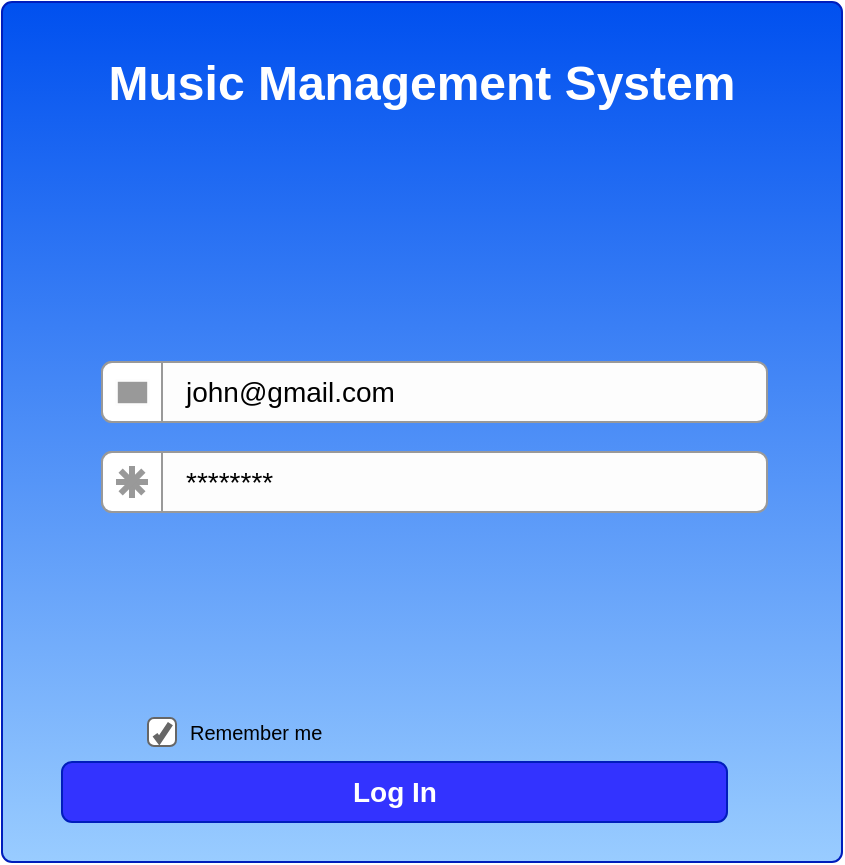 <mxfile version="10.7.5" type="github"><diagram id="62uX2L2xmfLsBTnVsE6T" name="Login"><mxGraphModel dx="2004" dy="1874" grid="1" gridSize="10" guides="1" tooltips="1" connect="1" arrows="1" fold="1" page="1" pageScale="1" pageWidth="850" pageHeight="1100" math="0" shadow="0"><root><mxCell id="bzN-7QhWRvLMIqkATrz9-0"/><mxCell id="bzN-7QhWRvLMIqkATrz9-1" parent="bzN-7QhWRvLMIqkATrz9-0"/><mxCell id="bzN-7QhWRvLMIqkATrz9-9" value="&lt;font style=&quot;font-size: 24px&quot;&gt;Music Management System&lt;br&gt;&lt;/font&gt;&lt;br&gt;" style="html=1;shadow=0;dashed=0;shape=mxgraph.bootstrap.rrect;fillColor=#0050ef;align=center;rSize=5;strokeColor=#001DBC;verticalAlign=top;spacingTop=20;fontSize=14;fontStyle=1;whiteSpace=wrap;fontColor=#ffffff;gradientColor=#99CCFF;" parent="bzN-7QhWRvLMIqkATrz9-1" vertex="1"><mxGeometry x="-570" y="-350" width="420" height="430" as="geometry"/></mxCell><mxCell id="bzN-7QhWRvLMIqkATrz9-11" value="john@gmail.com" style="html=1;shadow=0;dashed=0;shape=mxgraph.bootstrap.rrect;rSize=5;strokeColor=#999999;fillColor=#fdfdfd;fontSize=14;align=left;spacingLeft=40;whiteSpace=wrap;resizeWidth=1;" parent="bzN-7QhWRvLMIqkATrz9-9" vertex="1"><mxGeometry width="332.5" height="30" relative="1" as="geometry"><mxPoint x="50" y="180" as="offset"/></mxGeometry></mxCell><mxCell id="bzN-7QhWRvLMIqkATrz9-12" value="" style="html=1;shadow=0;dashed=0;shape=mxgraph.bootstrap.leftButton;rSize=5;strokeColor=#999999;fillColor=#ffffff;resizeHeight=1;" parent="bzN-7QhWRvLMIqkATrz9-11" vertex="1"><mxGeometry width="30" height="30" relative="1" as="geometry"/></mxCell><mxCell id="bzN-7QhWRvLMIqkATrz9-13" value="" style="html=1;shadow=0;dashed=0;shape=mxgraph.bootstrap.mail;strokeColor=#fdfdfd;fillColor=#999999;strokeWidth=1.3;" parent="bzN-7QhWRvLMIqkATrz9-12" vertex="1"><mxGeometry x="0.5" y="0.5" width="16" height="12" relative="1" as="geometry"><mxPoint x="-8" y="-6" as="offset"/></mxGeometry></mxCell><mxCell id="bzN-7QhWRvLMIqkATrz9-14" value="********" style="html=1;shadow=0;dashed=0;shape=mxgraph.bootstrap.rrect;rSize=5;strokeColor=#999999;fillColor=#fdfdfd;fontSize=14;align=left;spacingLeft=40;whiteSpace=wrap;resizeWidth=1;" parent="bzN-7QhWRvLMIqkATrz9-9" vertex="1"><mxGeometry width="332.5" height="30" relative="1" as="geometry"><mxPoint x="50" y="225" as="offset"/></mxGeometry></mxCell><mxCell id="bzN-7QhWRvLMIqkATrz9-15" value="" style="html=1;shadow=0;dashed=0;shape=mxgraph.bootstrap.leftButton;rSize=5;strokeColor=#999999;fillColor=#ffffff;resizeHeight=1;" parent="bzN-7QhWRvLMIqkATrz9-14" vertex="1"><mxGeometry width="30" height="30" relative="1" as="geometry"/></mxCell><mxCell id="bzN-7QhWRvLMIqkATrz9-16" value="" style="html=1;shadow=0;dashed=0;shape=mxgraph.bootstrap.password;strokeColor=#999999;strokeWidth=3;" parent="bzN-7QhWRvLMIqkATrz9-15" vertex="1"><mxGeometry x="0.5" y="0.5" width="16" height="16" relative="1" as="geometry"><mxPoint x="-8" y="-8" as="offset"/></mxGeometry></mxCell><mxCell id="bzN-7QhWRvLMIqkATrz9-17" value="Remember me" style="html=1;shadow=0;dashed=0;shape=mxgraph.bootstrap.checkbox;rSize=3;strokeColor=#666666;fillColor=#ffffff;labelPosition=right;align=left;spacingLeft=5;fontSize=10;" parent="bzN-7QhWRvLMIqkATrz9-9" vertex="1"><mxGeometry y="1" width="14" height="14" relative="1" as="geometry"><mxPoint x="73" y="-72" as="offset"/></mxGeometry></mxCell><UserObject label="Log In" link="data:page/id,c9db0220-8083-56f3-ca83-edcdcd058819" id="bzN-7QhWRvLMIqkATrz9-18"><mxCell style="html=1;shadow=0;dashed=0;shape=mxgraph.bootstrap.rrect;rSize=5;strokeColor=#001DBC;fillColor=#3333FF;fontSize=14;fontStyle=1;whiteSpace=wrap;resizeWidth=1;gradientDirection=west;fontColor=#ffffff;" parent="bzN-7QhWRvLMIqkATrz9-9" vertex="1"><mxGeometry y="1" width="332.5" height="30" relative="1" as="geometry"><mxPoint x="30" y="-50" as="offset"/></mxGeometry></mxCell></UserObject></root></mxGraphModel></diagram><diagram name="Panel" id="c9db0220-8083-56f3-ca83-edcdcd058819"><mxGraphModel dx="1195" dy="6032.5" grid="1" gridSize="10" guides="1" tooltips="1" connect="1" arrows="1" fold="1" page="1" pageScale="1.5" pageWidth="826" pageHeight="1169" background="#ffffff" math="0" shadow="0"><root><mxCell id="0" style=";html=1;"/><mxCell id="1" style=";html=1;" parent="0"/><mxCell id="AZT34MvCt8DMQr901RbQ-14" value="" style="html=1;shadow=0;dashed=0;shape=mxgraph.bootstrap.rect;fillColor=#222222;strokeColor=none;labelBackgroundColor=none;labelBorderColor=none;whiteSpace=wrap;direction=west;flipH=0;flipV=1;fontStyle=1;horizontal=1;verticalAlign=middle;" parent="1" vertex="1"><mxGeometry x="30" y="-4250" width="1030" height="40" as="geometry"/></mxCell><mxCell id="AZT34MvCt8DMQr901RbQ-15" value="Student&lt;br&gt;" style="html=1;shadow=0;dashed=0;fillColor=none;strokeColor=none;shape=mxgraph.bootstrap.rect;fontColor=#999999;fontSize=14;whiteSpace=wrap;align=center;labelBackgroundColor=none;labelBorderColor=none;" parent="AZT34MvCt8DMQr901RbQ-14" vertex="1"><mxGeometry width="103" height="40" as="geometry"/></mxCell><mxCell id="AZT34MvCt8DMQr901RbQ-20" value="Attendance" style="html=1;shadow=0;dashed=0;fillColor=none;strokeColor=none;shape=mxgraph.bootstrap.rect;fontColor=#999999;whiteSpace=wrap;fontStyle=1;horizontal=1;verticalAlign=middle;" parent="AZT34MvCt8DMQr901RbQ-14" vertex="1"><mxGeometry x="200" width="103" height="40" as="geometry"/></mxCell><mxCell id="AZT34MvCt8DMQr901RbQ-21" value="Report&lt;br&gt;" style="html=1;shadow=0;dashed=0;fillColor=none;strokeColor=none;shape=mxgraph.bootstrap.rect;fontColor=#999999;whiteSpace=wrap;fontStyle=1;horizontal=1;verticalAlign=middle;" parent="AZT34MvCt8DMQr901RbQ-14" vertex="1"><mxGeometry x="400.0" width="90.125" height="40" as="geometry"/></mxCell><mxCell id="AZT34MvCt8DMQr901RbQ-22" value="Profile" style="html=1;shadow=0;dashed=0;fillColor=none;strokeColor=none;shape=mxgraph.bootstrap.rect;fontColor=#999999;whiteSpace=wrap;" parent="AZT34MvCt8DMQr901RbQ-14" vertex="1"><mxGeometry x="849.75" width="90.125" height="40" as="geometry"/></mxCell><mxCell id="AZT34MvCt8DMQr901RbQ-23" value="Log Out" style="html=1;shadow=0;dashed=0;fillColor=none;strokeColor=none;shape=mxgraph.bootstrap.rect;fontColor=#999999;whiteSpace=wrap;" parent="AZT34MvCt8DMQr901RbQ-14" vertex="1"><mxGeometry x="939.875" width="90.125" height="40" as="geometry"/></mxCell><mxCell id="AZT34MvCt8DMQr901RbQ-85" value="Timetable&lt;br&gt;" style="html=1;shadow=0;dashed=0;fillColor=none;strokeColor=none;shape=mxgraph.bootstrap.rect;fontColor=#999999;fontSize=14;whiteSpace=wrap;align=center;labelBackgroundColor=none;labelBorderColor=none;fontStyle=1;horizontal=1;verticalAlign=middle;" parent="AZT34MvCt8DMQr901RbQ-14" vertex="1"><mxGeometry x="303" width="103" height="40" as="geometry"/></mxCell><mxCell id="i2s5SZVdOgBiDjncCIaW-62" value="Today Lesson&lt;br&gt;" style="html=1;shadow=0;dashed=0;fillColor=none;strokeColor=none;shape=mxgraph.bootstrap.rect;fontColor=#999999;whiteSpace=wrap;fontStyle=1;horizontal=1;verticalAlign=middle;" parent="AZT34MvCt8DMQr901RbQ-14" vertex="1"><mxGeometry x="103.0" width="90.125" height="40" as="geometry"/></mxCell><mxCell id="i2s5SZVdOgBiDjncCIaW-1" value="" style="shape=partialRectangle;right=0;left=0;strokeColor=#dddddd;fillColor=#ffffff;whiteSpace=wrap;rounded=0;shadow=0;dashed=0;labelBackgroundColor=none;align=center;html=1;" parent="1" vertex="1"><mxGeometry x="20" y="-4120" width="1030" height="370" as="geometry"/></mxCell><mxCell id="i2s5SZVdOgBiDjncCIaW-2" value="" style="html=1;shadow=0;dashed=0;shape=mxgraph.bootstrap.horLines;strokeColor=inherit;fillColor=#000000;fillOpacity=3;resizeWidth=1;" parent="i2s5SZVdOgBiDjncCIaW-1" vertex="1"><mxGeometry width="1030" height="480" relative="1" as="geometry"/></mxCell><mxCell id="i2s5SZVdOgBiDjncCIaW-3" value="Name" style="html=1;shadow=0;dashed=0;shape=mxgraph.bootstrap.rect;strokeColor=none;fillColor=none;fontSize=14;fontStyle=1;align=left;whiteSpace=wrap;resizeHeight=1;" parent="i2s5SZVdOgBiDjncCIaW-2" vertex="1"><mxGeometry width="150" height="40" relative="1" as="geometry"><mxPoint x="50" as="offset"/></mxGeometry></mxCell><mxCell id="i2s5SZVdOgBiDjncCIaW-4" value="Status&lt;br&gt;" style="html=1;shadow=0;dashed=0;shape=mxgraph.bootstrap.rect;strokeColor=none;fillColor=none;fontSize=14;fontStyle=1;align=left;whiteSpace=wrap;resizeHeight=1;" parent="i2s5SZVdOgBiDjncCIaW-2" vertex="1"><mxGeometry width="150" height="40" relative="1" as="geometry"><mxPoint x="205" as="offset"/></mxGeometry></mxCell><mxCell id="i2s5SZVdOgBiDjncCIaW-5" value="Attendance&lt;br&gt;" style="html=1;shadow=0;dashed=0;shape=mxgraph.bootstrap.rect;strokeColor=none;fillColor=none;fontSize=14;fontStyle=1;align=left;whiteSpace=wrap;resizeHeight=1;" parent="i2s5SZVdOgBiDjncCIaW-2" vertex="1"><mxGeometry width="150" height="40" relative="1" as="geometry"><mxPoint x="450" as="offset"/></mxGeometry></mxCell><mxCell id="sggHAEWC-CrYvVxulIM9-8" value="ID" style="html=1;shadow=0;dashed=0;shape=mxgraph.bootstrap.rect;strokeColor=none;fillColor=none;fontSize=14;fontStyle=1;align=left;whiteSpace=wrap;resizeHeight=1;" parent="i2s5SZVdOgBiDjncCIaW-2" vertex="1"><mxGeometry x="150" width="150" height="40" as="geometry"><mxPoint x="205" as="offset"/></mxGeometry></mxCell><mxCell id="YN3i7Krd8qsHMiszkU2z-41" value="Action&lt;br&gt;" style="html=1;shadow=0;dashed=0;shape=mxgraph.bootstrap.rect;strokeColor=none;fillColor=none;fontSize=14;fontStyle=1;align=left;whiteSpace=wrap;resizeHeight=1;" vertex="1" parent="i2s5SZVdOgBiDjncCIaW-2"><mxGeometry width="150" height="40" relative="1" as="geometry"><mxPoint x="599" as="offset"/></mxGeometry></mxCell><mxCell id="i2s5SZVdOgBiDjncCIaW-8" value="" style="strokeColor=inherit;fillColor=inherit;gradientColor=inherit;html=1;shadow=0;dashed=0;shape=mxgraph.bootstrap.horLines;resizeWidth=1;" parent="i2s5SZVdOgBiDjncCIaW-1" vertex="1"><mxGeometry width="1030" height="470" relative="1" as="geometry"><mxPoint y="40" as="offset"/></mxGeometry></mxCell><mxCell id="i2s5SZVdOgBiDjncCIaW-9" value="" style="shape=ellipse;strokeColor=none;fillColor=#dddddd;html=1;" parent="i2s5SZVdOgBiDjncCIaW-8" vertex="1"><mxGeometry y="0.5" width="20" height="20" relative="1" as="geometry"><mxPoint x="15" y="-10" as="offset"/></mxGeometry></mxCell><mxCell id="i2s5SZVdOgBiDjncCIaW-10" value="" style="html=1;shadow=0;dashed=0;shape=mxgraph.bootstrap.user;strokeColor=none;fillColor=#999999;" parent="i2s5SZVdOgBiDjncCIaW-9" vertex="1"><mxGeometry x="0.5" y="0.5" width="14" height="12" relative="1" as="geometry"><mxPoint x="-7" y="-6" as="offset"/></mxGeometry></mxCell><mxCell id="i2s5SZVdOgBiDjncCIaW-11" value="John Boo" style="html=1;shadow=0;dashed=0;shape=mxgraph.bootstrap.rect;strokeColor=none;fillColor=none;fontSize=14;align=left;whiteSpace=wrap;resizeHeight=1;" parent="i2s5SZVdOgBiDjncCIaW-8" vertex="1"><mxGeometry width="150" height="40" relative="1" as="geometry"><mxPoint x="50" as="offset"/></mxGeometry></mxCell><mxCell id="i2s5SZVdOgBiDjncCIaW-12" value="Available" style="html=1;shadow=0;dashed=0;shape=mxgraph.bootstrap.rrect;rSize=3;strokeColor=none;fillColor=#58B957;fontSize=12;fontStyle=1;fontColor=#ffffff;whiteSpace=wrap;" parent="i2s5SZVdOgBiDjncCIaW-8" vertex="1"><mxGeometry y="0.5" width="80" height="20" relative="1" as="geometry"><mxPoint x="210" y="-10" as="offset"/></mxGeometry></mxCell><mxCell id="i2s5SZVdOgBiDjncCIaW-13" value="" style="html=1;shadow=0;dashed=0;shape=mxgraph.bootstrap.rating;strokeColor=none;fillColor=#EFAC43;emptyFillColor=#dddddd;grade=3;ratingScale=4;ratingStyle=star;" parent="i2s5SZVdOgBiDjncCIaW-8" vertex="1"><mxGeometry y="0.5" width="150" height="14" relative="1" as="geometry"><mxPoint x="450" y="-7" as="offset"/></mxGeometry></mxCell><mxCell id="Y7latxqij2zDXM8BOAK9-25" value="d15151" style="html=1;shadow=0;dashed=0;shape=mxgraph.bootstrap.rect;strokeColor=none;fillColor=none;fontSize=14;align=left;whiteSpace=wrap;resizeHeight=1;" parent="i2s5SZVdOgBiDjncCIaW-8" vertex="1"><mxGeometry x="290" width="150" height="40" as="geometry"><mxPoint x="50" as="offset"/></mxGeometry></mxCell><mxCell id="YN3i7Krd8qsHMiszkU2z-42" value="" style="html=1;shadow=0;dashed=0;shape=mxgraph.bootstrap.rrect;rSize=5;strokeColor=#dddddd;fillColor=#ffffff;" vertex="1" parent="i2s5SZVdOgBiDjncCIaW-8"><mxGeometry x="560" y="5" width="150" height="30" as="geometry"/></mxCell><mxCell id="YN3i7Krd8qsHMiszkU2z-43" value="Edit" style="strokeColor=inherit;fillColor=inherit;gradientColor=inherit;html=1;shadow=0;dashed=0;shape=mxgraph.bootstrap.leftButton;rSize=5;perimeter=none;whiteSpace=wrap;" vertex="1" parent="YN3i7Krd8qsHMiszkU2z-42"><mxGeometry width="50" height="30.0" as="geometry"/></mxCell><mxCell id="YN3i7Krd8qsHMiszkU2z-44" value="View" style="strokeColor=inherit;fillColor=inherit;gradientColor=inherit;html=1;shadow=0;dashed=0;shape=mxgraph.bootstrap.rect;perimeter=none;whiteSpace=wrap;" vertex="1" parent="YN3i7Krd8qsHMiszkU2z-42"><mxGeometry x="50" width="50" height="30.0" as="geometry"/></mxCell><mxCell id="YN3i7Krd8qsHMiszkU2z-45" value="Ban&lt;br&gt;" style="strokeColor=inherit;fillColor=inherit;gradientColor=inherit;html=1;shadow=0;dashed=0;shape=mxgraph.bootstrap.rightButton;rSize=5;perimeter=none;whiteSpace=wrap;" vertex="1" parent="YN3i7Krd8qsHMiszkU2z-42"><mxGeometry x="100" width="50" height="30.0" as="geometry"/></mxCell><mxCell id="YN3i7Krd8qsHMiszkU2z-50" value="" style="shape=ellipse;strokeColor=none;fillColor=#dddddd;html=1;" vertex="1" parent="i2s5SZVdOgBiDjncCIaW-8"><mxGeometry x="15" y="10" width="20" height="20" as="geometry"><mxPoint x="15" y="-10" as="offset"/></mxGeometry></mxCell><mxCell id="YN3i7Krd8qsHMiszkU2z-51" value="" style="html=1;shadow=0;dashed=0;shape=mxgraph.bootstrap.user;strokeColor=none;fillColor=#999999;" vertex="1" parent="YN3i7Krd8qsHMiszkU2z-50"><mxGeometry x="0.5" y="0.5" width="14" height="12" relative="1" as="geometry"><mxPoint x="-7" y="-6" as="offset"/></mxGeometry></mxCell><mxCell id="YN3i7Krd8qsHMiszkU2z-52" value="Available" style="html=1;shadow=0;dashed=0;shape=mxgraph.bootstrap.rrect;align=center;rSize=5;strokeColor=#2D7600;fillColor=#60a917;fontStyle=1;whiteSpace=wrap;fontSize=10;rounded=0;labelBackgroundColor=none;fontColor=#ffffff;" vertex="1" parent="i2s5SZVdOgBiDjncCIaW-8"><mxGeometry x="210" y="10" width="80" height="20" as="geometry"/></mxCell><mxCell id="i2s5SZVdOgBiDjncCIaW-15" value="" style="strokeColor=inherit;fillColor=inherit;gradientColor=inherit;html=1;shadow=0;dashed=0;shape=mxgraph.bootstrap.horLines;resizeWidth=1;" parent="i2s5SZVdOgBiDjncCIaW-1" vertex="1"><mxGeometry width="1030" height="43" relative="1" as="geometry"><mxPoint y="80" as="offset"/></mxGeometry></mxCell><mxCell id="i2s5SZVdOgBiDjncCIaW-16" value="" style="shape=ellipse;strokeColor=none;fillColor=#dddddd;html=1;" parent="i2s5SZVdOgBiDjncCIaW-15" vertex="1"><mxGeometry y="0.5" width="20" height="20" relative="1" as="geometry"><mxPoint x="15" y="-10" as="offset"/></mxGeometry></mxCell><mxCell id="i2s5SZVdOgBiDjncCIaW-17" value="" style="html=1;shadow=0;dashed=0;shape=mxgraph.bootstrap.user;strokeColor=none;fillColor=#999999;" parent="i2s5SZVdOgBiDjncCIaW-16" vertex="1"><mxGeometry x="0.5" y="0.5" width="14" height="12" relative="1" as="geometry"><mxPoint x="-7" y="-6" as="offset"/></mxGeometry></mxCell><mxCell id="i2s5SZVdOgBiDjncCIaW-18" value="Michael Robinson" style="html=1;shadow=0;dashed=0;shape=mxgraph.bootstrap.rect;strokeColor=none;fillColor=none;fontSize=14;align=left;whiteSpace=wrap;resizeHeight=1;" parent="i2s5SZVdOgBiDjncCIaW-15" vertex="1"><mxGeometry width="150" height="40" relative="1" as="geometry"><mxPoint x="50" as="offset"/></mxGeometry></mxCell><mxCell id="sggHAEWC-CrYvVxulIM9-1" value="" style="html=1;shadow=0;dashed=0;shape=mxgraph.bootstrap.rating;strokeColor=none;fillColor=#EFAC43;emptyFillColor=#dddddd;grade=4;ratingScale=4;ratingStyle=star;" parent="i2s5SZVdOgBiDjncCIaW-15" vertex="1"><mxGeometry x="450" y="13" width="150" height="14" as="geometry"><mxPoint x="450" y="-7" as="offset"/></mxGeometry></mxCell><mxCell id="sggHAEWC-CrYvVxulIM9-4" value="Finished" style="html=1;shadow=0;dashed=0;shape=mxgraph.bootstrap.rrect;align=center;rSize=5;strokeColor=none;fillColor=#EFAC43;fontColor=#ffffff;fontStyle=1;whiteSpace=wrap;fontSize=10;rounded=0;labelBackgroundColor=none;" parent="i2s5SZVdOgBiDjncCIaW-15" vertex="1"><mxGeometry x="210" y="13" width="80" height="20" as="geometry"/></mxCell><mxCell id="Y7latxqij2zDXM8BOAK9-26" value="d15152" style="html=1;shadow=0;dashed=0;shape=mxgraph.bootstrap.rect;strokeColor=none;fillColor=none;fontSize=14;align=left;whiteSpace=wrap;resizeHeight=1;" parent="i2s5SZVdOgBiDjncCIaW-15" vertex="1"><mxGeometry x="290" y="3" width="150" height="40" as="geometry"><mxPoint x="50" as="offset"/></mxGeometry></mxCell><mxCell id="YN3i7Krd8qsHMiszkU2z-46" value="" style="html=1;shadow=0;dashed=0;shape=mxgraph.bootstrap.rrect;rSize=5;strokeColor=#dddddd;fillColor=#ffffff;" vertex="1" parent="i2s5SZVdOgBiDjncCIaW-15"><mxGeometry x="560" y="5" width="150" height="30" as="geometry"/></mxCell><mxCell id="YN3i7Krd8qsHMiszkU2z-47" value="Edit" style="strokeColor=inherit;fillColor=inherit;gradientColor=inherit;html=1;shadow=0;dashed=0;shape=mxgraph.bootstrap.leftButton;rSize=5;perimeter=none;whiteSpace=wrap;" vertex="1" parent="YN3i7Krd8qsHMiszkU2z-46"><mxGeometry width="50" height="30.0" as="geometry"/></mxCell><mxCell id="YN3i7Krd8qsHMiszkU2z-48" value="View" style="strokeColor=inherit;fillColor=inherit;gradientColor=inherit;html=1;shadow=0;dashed=0;shape=mxgraph.bootstrap.rect;perimeter=none;whiteSpace=wrap;" vertex="1" parent="YN3i7Krd8qsHMiszkU2z-46"><mxGeometry x="50" width="50" height="30.0" as="geometry"/></mxCell><mxCell id="YN3i7Krd8qsHMiszkU2z-49" value="Ban&lt;br&gt;" style="strokeColor=inherit;fillColor=inherit;gradientColor=inherit;html=1;shadow=0;dashed=0;shape=mxgraph.bootstrap.rightButton;rSize=5;perimeter=none;whiteSpace=wrap;" vertex="1" parent="YN3i7Krd8qsHMiszkU2z-46"><mxGeometry x="100" width="50" height="30.0" as="geometry"/></mxCell><mxCell id="i2s5SZVdOgBiDjncCIaW-22" value="" style="strokeColor=inherit;fillColor=inherit;gradientColor=inherit;html=1;shadow=0;dashed=0;shape=mxgraph.bootstrap.horLines;resizeWidth=1;" parent="i2s5SZVdOgBiDjncCIaW-1" vertex="1"><mxGeometry width="1030" height="40" relative="1" as="geometry"><mxPoint y="120" as="offset"/></mxGeometry></mxCell><mxCell id="i2s5SZVdOgBiDjncCIaW-23" value="" style="shape=ellipse;strokeColor=none;fillColor=#dddddd;html=1;" parent="i2s5SZVdOgBiDjncCIaW-22" vertex="1"><mxGeometry y="0.5" width="20" height="20" relative="1" as="geometry"><mxPoint x="15" y="-10" as="offset"/></mxGeometry></mxCell><mxCell id="i2s5SZVdOgBiDjncCIaW-24" value="" style="html=1;shadow=0;dashed=0;shape=mxgraph.bootstrap.user;strokeColor=none;fillColor=#999999;" parent="i2s5SZVdOgBiDjncCIaW-23" vertex="1"><mxGeometry x="0.5" y="0.5" width="14" height="12" relative="1" as="geometry"><mxPoint x="-7" y="-6" as="offset"/></mxGeometry></mxCell><mxCell id="i2s5SZVdOgBiDjncCIaW-25" value="Alexander Robson" style="html=1;shadow=0;dashed=0;shape=mxgraph.bootstrap.rect;strokeColor=none;fillColor=none;fontSize=14;align=left;whiteSpace=wrap;resizeHeight=1;" parent="i2s5SZVdOgBiDjncCIaW-22" vertex="1"><mxGeometry width="150" height="40" relative="1" as="geometry"><mxPoint x="50" as="offset"/></mxGeometry></mxCell><mxCell id="Y7latxqij2zDXM8BOAK9-27" value="" style="html=1;shadow=0;dashed=0;shape=mxgraph.bootstrap.rating;strokeColor=none;fillColor=#EFAC43;emptyFillColor=#dddddd;grade=3;ratingScale=4;ratingStyle=star;" parent="i2s5SZVdOgBiDjncCIaW-22" vertex="1"><mxGeometry x="450" y="13" width="150" height="14" as="geometry"><mxPoint x="450" y="-7" as="offset"/></mxGeometry></mxCell><mxCell id="YN3i7Krd8qsHMiszkU2z-53" value="Drop out" style="html=1;shadow=0;dashed=0;shape=mxgraph.bootstrap.rrect;align=center;rSize=5;strokeColor=#A50040;fillColor=#d80073;fontColor=#ffffff;fontStyle=1;whiteSpace=wrap;fontSize=10;rounded=0;labelBackgroundColor=none;" vertex="1" parent="i2s5SZVdOgBiDjncCIaW-22"><mxGeometry x="210" y="10" width="80" height="20" as="geometry"/></mxCell><mxCell id="i2s5SZVdOgBiDjncCIaW-28" value="" style="strokeColor=inherit;fillColor=inherit;gradientColor=inherit;html=1;shadow=0;dashed=0;shape=mxgraph.bootstrap.horLines;resizeWidth=1;" parent="i2s5SZVdOgBiDjncCIaW-1" vertex="1"><mxGeometry width="1030" height="40" relative="1" as="geometry"><mxPoint y="160" as="offset"/></mxGeometry></mxCell><mxCell id="i2s5SZVdOgBiDjncCIaW-29" value="" style="shape=ellipse;strokeColor=none;fillColor=#dddddd;html=1;" parent="i2s5SZVdOgBiDjncCIaW-28" vertex="1"><mxGeometry y="0.5" width="20" height="20" relative="1" as="geometry"><mxPoint x="15" y="-10" as="offset"/></mxGeometry></mxCell><mxCell id="i2s5SZVdOgBiDjncCIaW-30" value="" style="html=1;shadow=0;dashed=0;shape=mxgraph.bootstrap.user;strokeColor=none;fillColor=#999999;" parent="i2s5SZVdOgBiDjncCIaW-29" vertex="1"><mxGeometry x="0.5" y="0.5" width="14" height="12" relative="1" as="geometry"><mxPoint x="-7" y="-6" as="offset"/></mxGeometry></mxCell><mxCell id="i2s5SZVdOgBiDjncCIaW-31" value="Jennifer Pinsker" style="html=1;shadow=0;dashed=0;shape=mxgraph.bootstrap.rect;strokeColor=none;fillColor=none;fontSize=14;align=left;whiteSpace=wrap;resizeHeight=1;" parent="i2s5SZVdOgBiDjncCIaW-28" vertex="1"><mxGeometry width="150" height="40" relative="1" as="geometry"><mxPoint x="50" as="offset"/></mxGeometry></mxCell><mxCell id="i2s5SZVdOgBiDjncCIaW-34" value="" style="strokeColor=inherit;fillColor=inherit;gradientColor=inherit;html=1;shadow=0;dashed=0;shape=mxgraph.bootstrap.horLines;resizeWidth=1;" parent="i2s5SZVdOgBiDjncCIaW-1" vertex="1"><mxGeometry width="1030" height="40" relative="1" as="geometry"><mxPoint y="200" as="offset"/></mxGeometry></mxCell><mxCell id="i2s5SZVdOgBiDjncCIaW-35" value="" style="shape=ellipse;strokeColor=none;fillColor=#dddddd;html=1;" parent="i2s5SZVdOgBiDjncCIaW-34" vertex="1"><mxGeometry y="0.5" width="20" height="20" relative="1" as="geometry"><mxPoint x="15" y="-10" as="offset"/></mxGeometry></mxCell><mxCell id="i2s5SZVdOgBiDjncCIaW-36" value="" style="html=1;shadow=0;dashed=0;shape=mxgraph.bootstrap.user;strokeColor=none;fillColor=#999999;" parent="i2s5SZVdOgBiDjncCIaW-35" vertex="1"><mxGeometry x="0.5" y="0.5" width="14" height="12" relative="1" as="geometry"><mxPoint x="-7" y="-6" as="offset"/></mxGeometry></mxCell><mxCell id="i2s5SZVdOgBiDjncCIaW-37" value="Bob Robson" style="html=1;shadow=0;dashed=0;shape=mxgraph.bootstrap.rect;strokeColor=none;fillColor=none;fontSize=14;align=left;whiteSpace=wrap;resizeHeight=1;" parent="i2s5SZVdOgBiDjncCIaW-34" vertex="1"><mxGeometry width="150" height="40" relative="1" as="geometry"><mxPoint x="50" as="offset"/></mxGeometry></mxCell><mxCell id="i2s5SZVdOgBiDjncCIaW-41" value="" style="strokeColor=inherit;fillColor=inherit;gradientColor=inherit;html=1;shadow=0;dashed=0;shape=mxgraph.bootstrap.horLines;resizeWidth=1;" parent="i2s5SZVdOgBiDjncCIaW-1" vertex="1"><mxGeometry width="1030" height="40" relative="1" as="geometry"><mxPoint y="240" as="offset"/></mxGeometry></mxCell><mxCell id="i2s5SZVdOgBiDjncCIaW-42" value="" style="shape=ellipse;strokeColor=none;fillColor=#dddddd;html=1;" parent="i2s5SZVdOgBiDjncCIaW-41" vertex="1"><mxGeometry y="0.5" width="20" height="20" relative="1" as="geometry"><mxPoint x="15" y="-10" as="offset"/></mxGeometry></mxCell><mxCell id="i2s5SZVdOgBiDjncCIaW-43" value="" style="html=1;shadow=0;dashed=0;shape=mxgraph.bootstrap.user;strokeColor=none;fillColor=#999999;" parent="i2s5SZVdOgBiDjncCIaW-42" vertex="1"><mxGeometry x="0.5" y="0.5" width="14" height="12" relative="1" as="geometry"><mxPoint x="-7" y="-6" as="offset"/></mxGeometry></mxCell><mxCell id="i2s5SZVdOgBiDjncCIaW-44" value="Michael Robinson" style="html=1;shadow=0;dashed=0;shape=mxgraph.bootstrap.rect;strokeColor=none;fillColor=none;fontSize=14;align=left;whiteSpace=wrap;resizeHeight=1;" parent="i2s5SZVdOgBiDjncCIaW-41" vertex="1"><mxGeometry width="150" height="40" relative="1" as="geometry"><mxPoint x="50" as="offset"/></mxGeometry></mxCell><mxCell id="i2s5SZVdOgBiDjncCIaW-48" value="" style="strokeColor=inherit;fillColor=inherit;gradientColor=inherit;html=1;shadow=0;dashed=0;shape=mxgraph.bootstrap.horLines;resizeWidth=1;" parent="i2s5SZVdOgBiDjncCIaW-1" vertex="1"><mxGeometry width="1030" height="40" relative="1" as="geometry"><mxPoint y="280" as="offset"/></mxGeometry></mxCell><mxCell id="i2s5SZVdOgBiDjncCIaW-49" value="" style="shape=ellipse;strokeColor=none;fillColor=#dddddd;html=1;" parent="i2s5SZVdOgBiDjncCIaW-48" vertex="1"><mxGeometry y="0.5" width="20" height="20" relative="1" as="geometry"><mxPoint x="15" y="-10" as="offset"/></mxGeometry></mxCell><mxCell id="i2s5SZVdOgBiDjncCIaW-50" value="" style="html=1;shadow=0;dashed=0;shape=mxgraph.bootstrap.user;strokeColor=none;fillColor=#999999;" parent="i2s5SZVdOgBiDjncCIaW-49" vertex="1"><mxGeometry x="0.5" y="0.5" width="14" height="12" relative="1" as="geometry"><mxPoint x="-7" y="-6" as="offset"/></mxGeometry></mxCell><mxCell id="i2s5SZVdOgBiDjncCIaW-51" value="Jennifer Pinsker" style="html=1;shadow=0;dashed=0;shape=mxgraph.bootstrap.rect;strokeColor=none;fillColor=none;fontSize=14;align=left;whiteSpace=wrap;resizeHeight=1;" parent="i2s5SZVdOgBiDjncCIaW-48" vertex="1"><mxGeometry width="150" height="40" relative="1" as="geometry"><mxPoint x="50" as="offset"/></mxGeometry></mxCell><mxCell id="i2s5SZVdOgBiDjncCIaW-54" value="" style="strokeColor=inherit;fillColor=inherit;gradientColor=inherit;html=1;shadow=0;dashed=0;shape=mxgraph.bootstrap.horLines;resizeWidth=1;" parent="i2s5SZVdOgBiDjncCIaW-1" vertex="1"><mxGeometry width="1030" height="40" relative="1" as="geometry"><mxPoint y="320" as="offset"/></mxGeometry></mxCell><mxCell id="i2s5SZVdOgBiDjncCIaW-55" value="" style="shape=ellipse;strokeColor=none;fillColor=#dddddd;html=1;" parent="i2s5SZVdOgBiDjncCIaW-54" vertex="1"><mxGeometry y="0.5" width="20" height="20" relative="1" as="geometry"><mxPoint x="15" y="-10" as="offset"/></mxGeometry></mxCell><mxCell id="i2s5SZVdOgBiDjncCIaW-56" value="" style="html=1;shadow=0;dashed=0;shape=mxgraph.bootstrap.user;strokeColor=none;fillColor=#999999;" parent="i2s5SZVdOgBiDjncCIaW-55" vertex="1"><mxGeometry x="0.5" y="0.5" width="14" height="12" relative="1" as="geometry"><mxPoint x="-7" y="-6" as="offset"/></mxGeometry></mxCell><mxCell id="i2s5SZVdOgBiDjncCIaW-57" value="John Boo" style="html=1;shadow=0;dashed=0;shape=mxgraph.bootstrap.rect;strokeColor=none;fillColor=none;fontSize=14;align=left;whiteSpace=wrap;resizeHeight=1;" parent="i2s5SZVdOgBiDjncCIaW-54" vertex="1"><mxGeometry width="150" height="40" relative="1" as="geometry"><mxPoint x="50" as="offset"/></mxGeometry></mxCell><mxCell id="i2s5SZVdOgBiDjncCIaW-58" value="Banned" style="html=1;shadow=0;dashed=0;shape=mxgraph.bootstrap.rrect;rSize=3;strokeColor=none;fillColor=#DB524C;fontSize=12;fontStyle=1;fontColor=#ffffff;whiteSpace=wrap;" parent="i2s5SZVdOgBiDjncCIaW-54" vertex="1"><mxGeometry y="0.5" width="80" height="20" relative="1" as="geometry"><mxPoint x="210" y="-10" as="offset"/></mxGeometry></mxCell><mxCell id="i2s5SZVdOgBiDjncCIaW-61" value="Search" style="strokeWidth=1;shadow=0;dashed=0;align=center;html=1;shape=mxgraph.mockup.forms.searchBox;strokeColor=#999999;mainText=;fillColor=#ffffff;strokeColor2=#008cff;fontColor=#666666;fontSize=17;align=left;spacingLeft=3;rounded=0;labelBackgroundColor=none;" parent="1" vertex="1"><mxGeometry x="890" y="-4190" width="150" height="30" as="geometry"/></mxCell></root></mxGraphModel></diagram><diagram id="ezVfrG49JD_rIhR8ZCWy" name="Student List"><mxGraphModel dx="1195" dy="5448" grid="1" gridSize="10" guides="1" tooltips="1" connect="1" arrows="1" fold="1" page="1" pageScale="1" pageWidth="826" pageHeight="1169" math="0" shadow="0"><root><mxCell id="D3Ucv0Iv1bxvevaN23hw-0"/><mxCell id="D3Ucv0Iv1bxvevaN23hw-1" parent="D3Ucv0Iv1bxvevaN23hw-0"/><mxCell id="xrCnA4RKEIbmw7ir7OvE-0" value="" style="html=1;shadow=0;dashed=0;shape=mxgraph.bootstrap.rect;fillColor=#222222;strokeColor=none;labelBackgroundColor=none;labelBorderColor=none;whiteSpace=wrap;direction=west;flipH=0;flipV=1;fontStyle=1;horizontal=1;verticalAlign=middle;" parent="D3Ucv0Iv1bxvevaN23hw-1" vertex="1"><mxGeometry x="30" y="-4250" width="1030" height="40" as="geometry"/></mxCell><mxCell id="xrCnA4RKEIbmw7ir7OvE-1" value="Student&lt;br&gt;" style="html=1;shadow=0;dashed=0;fillColor=none;strokeColor=none;shape=mxgraph.bootstrap.rect;fontColor=#999999;fontSize=14;whiteSpace=wrap;align=center;labelBackgroundColor=none;labelBorderColor=none;" parent="xrCnA4RKEIbmw7ir7OvE-0" vertex="1"><mxGeometry width="103" height="40" as="geometry"/></mxCell><mxCell id="xrCnA4RKEIbmw7ir7OvE-2" value="Attendance" style="html=1;shadow=0;dashed=0;fillColor=none;strokeColor=none;shape=mxgraph.bootstrap.rect;fontColor=#999999;whiteSpace=wrap;fontStyle=1;horizontal=1;verticalAlign=middle;" parent="xrCnA4RKEIbmw7ir7OvE-0" vertex="1"><mxGeometry x="200" width="103" height="40" as="geometry"/></mxCell><mxCell id="xrCnA4RKEIbmw7ir7OvE-3" value="Report&lt;br&gt;" style="html=1;shadow=0;dashed=0;fillColor=none;strokeColor=none;shape=mxgraph.bootstrap.rect;fontColor=#999999;whiteSpace=wrap;fontStyle=1;horizontal=1;verticalAlign=middle;" parent="xrCnA4RKEIbmw7ir7OvE-0" vertex="1"><mxGeometry x="400.0" width="90.125" height="40" as="geometry"/></mxCell><mxCell id="xrCnA4RKEIbmw7ir7OvE-4" value="Profile" style="html=1;shadow=0;dashed=0;fillColor=none;strokeColor=none;shape=mxgraph.bootstrap.rect;fontColor=#999999;whiteSpace=wrap;" parent="xrCnA4RKEIbmw7ir7OvE-0" vertex="1"><mxGeometry x="849.75" width="90.125" height="40" as="geometry"/></mxCell><mxCell id="xrCnA4RKEIbmw7ir7OvE-5" value="Log Out" style="html=1;shadow=0;dashed=0;fillColor=none;strokeColor=none;shape=mxgraph.bootstrap.rect;fontColor=#999999;whiteSpace=wrap;" parent="xrCnA4RKEIbmw7ir7OvE-0" vertex="1"><mxGeometry x="939.875" width="90.125" height="40" as="geometry"/></mxCell><mxCell id="xrCnA4RKEIbmw7ir7OvE-6" value="Timetable&lt;br&gt;" style="html=1;shadow=0;dashed=0;fillColor=none;strokeColor=none;shape=mxgraph.bootstrap.rect;fontColor=#999999;fontSize=14;whiteSpace=wrap;align=center;labelBackgroundColor=none;labelBorderColor=none;fontStyle=1;horizontal=1;verticalAlign=middle;" parent="xrCnA4RKEIbmw7ir7OvE-0" vertex="1"><mxGeometry x="303" width="103" height="40" as="geometry"/></mxCell><mxCell id="xrCnA4RKEIbmw7ir7OvE-7" value="Today Lesson&lt;br&gt;" style="html=1;shadow=0;dashed=0;fillColor=none;strokeColor=none;shape=mxgraph.bootstrap.rect;fontColor=#999999;whiteSpace=wrap;fontStyle=1;horizontal=1;verticalAlign=middle;" parent="xrCnA4RKEIbmw7ir7OvE-0" vertex="1"><mxGeometry x="103.0" width="90.125" height="40" as="geometry"/></mxCell></root></mxGraphModel></diagram><diagram id="d3AnF-iUiKLfWkEdNPb0" name="Timetable"><mxGraphModel dx="2021" dy="7786" grid="1" gridSize="10" guides="1" tooltips="1" connect="1" arrows="1" fold="1" page="1" pageScale="1" pageWidth="826" pageHeight="1169" math="0" shadow="0"><root><mxCell id="-dCwRiht0XVojeJDl4KU-0"/><mxCell id="-dCwRiht0XVojeJDl4KU-1" parent="-dCwRiht0XVojeJDl4KU-0"/><mxCell id="S-UE_864i5jk8a1AZiXc-0" value="" style="html=1;shadow=0;dashed=0;shape=mxgraph.bootstrap.rect;fillColor=#222222;strokeColor=none;labelBackgroundColor=none;labelBorderColor=none;whiteSpace=wrap;direction=west;flipH=0;flipV=1;fontStyle=1;horizontal=1;verticalAlign=middle;" parent="-dCwRiht0XVojeJDl4KU-1" vertex="1"><mxGeometry x="-70" y="-6540" width="1030" height="40" as="geometry"/></mxCell><mxCell id="S-UE_864i5jk8a1AZiXc-1" value="Student&lt;br&gt;" style="html=1;shadow=0;dashed=0;fillColor=none;strokeColor=none;shape=mxgraph.bootstrap.rect;fontColor=#999999;fontSize=14;whiteSpace=wrap;align=center;labelBackgroundColor=none;labelBorderColor=none;" parent="S-UE_864i5jk8a1AZiXc-0" vertex="1"><mxGeometry width="103" height="40" as="geometry"/></mxCell><mxCell id="S-UE_864i5jk8a1AZiXc-2" value="Attendance" style="html=1;shadow=0;dashed=0;fillColor=none;strokeColor=none;shape=mxgraph.bootstrap.rect;fontColor=#999999;whiteSpace=wrap;fontStyle=1;horizontal=1;verticalAlign=middle;" parent="S-UE_864i5jk8a1AZiXc-0" vertex="1"><mxGeometry x="200" width="103" height="40" as="geometry"/></mxCell><mxCell id="S-UE_864i5jk8a1AZiXc-3" value="Report&lt;br&gt;" style="html=1;shadow=0;dashed=0;fillColor=none;strokeColor=none;shape=mxgraph.bootstrap.rect;fontColor=#999999;whiteSpace=wrap;fontStyle=1;horizontal=1;verticalAlign=middle;" parent="S-UE_864i5jk8a1AZiXc-0" vertex="1"><mxGeometry x="400.0" width="90.125" height="40" as="geometry"/></mxCell><mxCell id="S-UE_864i5jk8a1AZiXc-4" value="Profile" style="html=1;shadow=0;dashed=0;fillColor=none;strokeColor=none;shape=mxgraph.bootstrap.rect;fontColor=#999999;whiteSpace=wrap;" parent="S-UE_864i5jk8a1AZiXc-0" vertex="1"><mxGeometry x="849.75" width="90.125" height="40" as="geometry"/></mxCell><mxCell id="S-UE_864i5jk8a1AZiXc-5" value="Log Out" style="html=1;shadow=0;dashed=0;fillColor=none;strokeColor=none;shape=mxgraph.bootstrap.rect;fontColor=#999999;whiteSpace=wrap;" parent="S-UE_864i5jk8a1AZiXc-0" vertex="1"><mxGeometry x="939.875" width="90.125" height="40" as="geometry"/></mxCell><mxCell id="S-UE_864i5jk8a1AZiXc-6" value="Timetable&lt;br&gt;" style="html=1;shadow=0;dashed=0;fillColor=none;strokeColor=none;shape=mxgraph.bootstrap.rect;fontColor=#999999;fontSize=14;whiteSpace=wrap;align=center;labelBackgroundColor=none;labelBorderColor=none;fontStyle=1;horizontal=1;verticalAlign=middle;" parent="S-UE_864i5jk8a1AZiXc-0" vertex="1"><mxGeometry x="303" width="103" height="40" as="geometry"/></mxCell><mxCell id="S-UE_864i5jk8a1AZiXc-7" value="Today Lesson&lt;br&gt;" style="html=1;shadow=0;dashed=0;fillColor=none;strokeColor=none;shape=mxgraph.bootstrap.rect;fontColor=#999999;whiteSpace=wrap;fontStyle=1;horizontal=1;verticalAlign=middle;" parent="S-UE_864i5jk8a1AZiXc-0" vertex="1"><mxGeometry x="103.0" width="90.125" height="40" as="geometry"/></mxCell><mxCell id="-sy1EsIUc6BTku_7yQ8k-0" value="" style="strokeWidth=1;shadow=0;dashed=0;align=center;html=1;shape=mxgraph.mockup.forms.rrect;rSize=5;strokeColor=#999999;fillColor=#ffffff;" vertex="1" parent="-dCwRiht0XVojeJDl4KU-1"><mxGeometry y="-6492" width="830" height="343" as="geometry"/></mxCell><mxCell id="-sy1EsIUc6BTku_7yQ8k-1" value="October 2014" style="strokeWidth=1;shadow=0;dashed=0;align=center;html=1;shape=mxgraph.mockup.forms.anchor;fontColor=#999999;" vertex="1" parent="-sy1EsIUc6BTku_7yQ8k-0"><mxGeometry x="155.625" y="15.68" width="518.75" height="39.2" as="geometry"/></mxCell><mxCell id="-sy1EsIUc6BTku_7yQ8k-2" value="&lt;" style="strokeWidth=1;shadow=0;dashed=0;align=center;html=1;shape=mxgraph.mockup.forms.rrect;rSize=4;strokeColor=#999999;fontColor=#008cff;fontSize=19;fontStyle=1;" vertex="1" parent="-sy1EsIUc6BTku_7yQ8k-0"><mxGeometry x="41.5" y="15.68" width="129.688" height="39.2" as="geometry"/></mxCell><mxCell id="-sy1EsIUc6BTku_7yQ8k-3" value="&gt;" style="strokeWidth=1;shadow=0;dashed=0;align=center;html=1;shape=mxgraph.mockup.forms.rrect;rSize=4;strokeColor=#999999;fontColor=#008cff;fontSize=19;fontStyle=1;" vertex="1" parent="-sy1EsIUc6BTku_7yQ8k-0"><mxGeometry x="658.812" y="15.68" width="129.688" height="39.2" as="geometry"/></mxCell><mxCell id="-sy1EsIUc6BTku_7yQ8k-4" value="Mo" style="strokeWidth=1;shadow=0;dashed=0;align=center;html=1;shape=mxgraph.mockup.forms.anchor;fontColor=#999999;" vertex="1" parent="-sy1EsIUc6BTku_7yQ8k-0"><mxGeometry x="51.875" y="54.88" width="103.75" height="39.2" as="geometry"/></mxCell><mxCell id="-sy1EsIUc6BTku_7yQ8k-5" value="Tu" style="strokeWidth=1;shadow=0;dashed=0;align=center;html=1;shape=mxgraph.mockup.forms.anchor;fontColor=#999999;" vertex="1" parent="-sy1EsIUc6BTku_7yQ8k-0"><mxGeometry x="155.625" y="54.88" width="103.75" height="39.2" as="geometry"/></mxCell><mxCell id="-sy1EsIUc6BTku_7yQ8k-6" value="We" style="strokeWidth=1;shadow=0;dashed=0;align=center;html=1;shape=mxgraph.mockup.forms.anchor;fontColor=#999999;" vertex="1" parent="-sy1EsIUc6BTku_7yQ8k-0"><mxGeometry x="259.375" y="54.88" width="103.75" height="39.2" as="geometry"/></mxCell><mxCell id="-sy1EsIUc6BTku_7yQ8k-7" value="Th" style="strokeWidth=1;shadow=0;dashed=0;align=center;html=1;shape=mxgraph.mockup.forms.anchor;fontColor=#999999;" vertex="1" parent="-sy1EsIUc6BTku_7yQ8k-0"><mxGeometry x="363.125" y="54.88" width="103.75" height="39.2" as="geometry"/></mxCell><mxCell id="-sy1EsIUc6BTku_7yQ8k-8" value="Fr" style="strokeWidth=1;shadow=0;dashed=0;align=center;html=1;shape=mxgraph.mockup.forms.anchor;fontColor=#999999;" vertex="1" parent="-sy1EsIUc6BTku_7yQ8k-0"><mxGeometry x="466.875" y="54.88" width="103.75" height="39.2" as="geometry"/></mxCell><mxCell id="-sy1EsIUc6BTku_7yQ8k-9" value="Sa" style="strokeWidth=1;shadow=0;dashed=0;align=center;html=1;shape=mxgraph.mockup.forms.anchor;fontColor=#999999;" vertex="1" parent="-sy1EsIUc6BTku_7yQ8k-0"><mxGeometry x="570.625" y="54.88" width="103.75" height="39.2" as="geometry"/></mxCell><mxCell id="-sy1EsIUc6BTku_7yQ8k-10" value="Su" style="strokeWidth=1;shadow=0;dashed=0;align=center;html=1;shape=mxgraph.mockup.forms.anchor;fontColor=#999999;" vertex="1" parent="-sy1EsIUc6BTku_7yQ8k-0"><mxGeometry x="674.375" y="54.88" width="103.75" height="39.2" as="geometry"/></mxCell><mxCell id="-sy1EsIUc6BTku_7yQ8k-11" value="1" style="strokeWidth=1;shadow=0;dashed=0;align=center;html=1;shape=mxgraph.mockup.forms.rrect;rSize=0;strokeColor=#999999;fontColor=#999999;" vertex="1" parent="-sy1EsIUc6BTku_7yQ8k-0"><mxGeometry x="51.875" y="94.08" width="103.75" height="39.2" as="geometry"/></mxCell><mxCell id="-sy1EsIUc6BTku_7yQ8k-12" value="2" style="strokeWidth=1;shadow=0;dashed=0;align=center;html=1;shape=mxgraph.mockup.forms.rrect;rSize=0;strokeColor=#999999;fontColor=#999999;" vertex="1" parent="-sy1EsIUc6BTku_7yQ8k-0"><mxGeometry x="155.625" y="94.08" width="103.75" height="39.2" as="geometry"/></mxCell><mxCell id="-sy1EsIUc6BTku_7yQ8k-13" value="3" style="strokeWidth=1;shadow=0;dashed=0;align=center;html=1;shape=mxgraph.mockup.forms.rrect;rSize=0;strokeColor=#999999;fontColor=#999999;" vertex="1" parent="-sy1EsIUc6BTku_7yQ8k-0"><mxGeometry x="259.375" y="94.08" width="103.75" height="39.2" as="geometry"/></mxCell><mxCell id="-sy1EsIUc6BTku_7yQ8k-14" value="4" style="strokeWidth=1;shadow=0;dashed=0;align=center;html=1;shape=mxgraph.mockup.forms.rrect;rSize=0;strokeColor=#999999;fontColor=#999999;" vertex="1" parent="-sy1EsIUc6BTku_7yQ8k-0"><mxGeometry x="363.125" y="94.08" width="103.75" height="39.2" as="geometry"/></mxCell><mxCell id="-sy1EsIUc6BTku_7yQ8k-15" value="5" style="strokeWidth=1;shadow=0;dashed=0;align=center;html=1;shape=mxgraph.mockup.forms.rrect;rSize=0;strokeColor=#999999;fontColor=#999999;" vertex="1" parent="-sy1EsIUc6BTku_7yQ8k-0"><mxGeometry x="466.875" y="94.08" width="103.75" height="39.2" as="geometry"/></mxCell><mxCell id="-sy1EsIUc6BTku_7yQ8k-16" value="6" style="strokeWidth=1;shadow=0;dashed=0;align=center;html=1;shape=mxgraph.mockup.forms.rrect;rSize=0;strokeColor=#999999;fontColor=#999999;" vertex="1" parent="-sy1EsIUc6BTku_7yQ8k-0"><mxGeometry x="570.625" y="94.08" width="103.75" height="39.2" as="geometry"/></mxCell><mxCell id="-sy1EsIUc6BTku_7yQ8k-17" value="7" style="strokeWidth=1;shadow=0;dashed=0;align=center;html=1;shape=mxgraph.mockup.forms.rrect;rSize=0;strokeColor=#999999;fontColor=#999999;" vertex="1" parent="-sy1EsIUc6BTku_7yQ8k-0"><mxGeometry x="674.375" y="94.08" width="103.75" height="39.2" as="geometry"/></mxCell><mxCell id="-sy1EsIUc6BTku_7yQ8k-18" value="8" style="strokeWidth=1;shadow=0;dashed=0;align=center;html=1;shape=mxgraph.mockup.forms.rrect;rSize=0;strokeColor=#999999;fontColor=#999999;" vertex="1" parent="-sy1EsIUc6BTku_7yQ8k-0"><mxGeometry x="51.875" y="133.28" width="103.75" height="39.2" as="geometry"/></mxCell><mxCell id="-sy1EsIUc6BTku_7yQ8k-19" value="9" style="strokeWidth=1;shadow=0;dashed=0;align=center;html=1;shape=mxgraph.mockup.forms.rrect;rSize=0;strokeColor=#999999;fontColor=#999999;" vertex="1" parent="-sy1EsIUc6BTku_7yQ8k-0"><mxGeometry x="155.625" y="133.28" width="103.75" height="39.2" as="geometry"/></mxCell><mxCell id="-sy1EsIUc6BTku_7yQ8k-20" value="10" style="strokeWidth=1;shadow=0;dashed=0;align=center;html=1;shape=mxgraph.mockup.forms.rrect;rSize=0;strokeColor=#999999;fontColor=#999999;" vertex="1" parent="-sy1EsIUc6BTku_7yQ8k-0"><mxGeometry x="259.375" y="133.28" width="103.75" height="39.2" as="geometry"/></mxCell><mxCell id="-sy1EsIUc6BTku_7yQ8k-21" value="11" style="strokeWidth=1;shadow=0;dashed=0;align=center;html=1;shape=mxgraph.mockup.forms.rrect;rSize=0;strokeColor=#999999;fontColor=#999999;" vertex="1" parent="-sy1EsIUc6BTku_7yQ8k-0"><mxGeometry x="363.125" y="133.28" width="103.75" height="39.2" as="geometry"/></mxCell><mxCell id="-sy1EsIUc6BTku_7yQ8k-22" value="12" style="strokeWidth=1;shadow=0;dashed=0;align=center;html=1;shape=mxgraph.mockup.forms.rrect;rSize=0;strokeColor=#999999;fontColor=#999999;" vertex="1" parent="-sy1EsIUc6BTku_7yQ8k-0"><mxGeometry x="466.875" y="133.28" width="103.75" height="39.2" as="geometry"/></mxCell><mxCell id="-sy1EsIUc6BTku_7yQ8k-23" value="13" style="strokeWidth=1;shadow=0;dashed=0;align=center;html=1;shape=mxgraph.mockup.forms.rrect;rSize=0;strokeColor=#999999;fontColor=#999999;" vertex="1" parent="-sy1EsIUc6BTku_7yQ8k-0"><mxGeometry x="570.625" y="133.28" width="103.75" height="39.2" as="geometry"/></mxCell><mxCell id="-sy1EsIUc6BTku_7yQ8k-24" value="14" style="strokeWidth=1;shadow=0;dashed=0;align=center;html=1;shape=mxgraph.mockup.forms.rrect;rSize=0;strokeColor=#999999;fontColor=#999999;" vertex="1" parent="-sy1EsIUc6BTku_7yQ8k-0"><mxGeometry x="674.375" y="133.28" width="103.75" height="39.2" as="geometry"/></mxCell><mxCell id="-sy1EsIUc6BTku_7yQ8k-25" value="15" style="strokeWidth=1;shadow=0;dashed=0;align=center;html=1;shape=mxgraph.mockup.forms.rrect;rSize=0;strokeColor=#999999;fontColor=#999999;" vertex="1" parent="-sy1EsIUc6BTku_7yQ8k-0"><mxGeometry x="51.875" y="172.48" width="103.75" height="39.2" as="geometry"/></mxCell><mxCell id="-sy1EsIUc6BTku_7yQ8k-26" value="16" style="strokeWidth=1;shadow=0;dashed=0;align=center;html=1;shape=mxgraph.mockup.forms.rrect;rSize=0;strokeColor=#999999;fontColor=#999999;" vertex="1" parent="-sy1EsIUc6BTku_7yQ8k-0"><mxGeometry x="155.625" y="172.48" width="103.75" height="39.2" as="geometry"/></mxCell><mxCell id="-sy1EsIUc6BTku_7yQ8k-27" value="17" style="strokeWidth=1;shadow=0;dashed=0;align=center;html=1;shape=mxgraph.mockup.forms.rrect;rSize=0;strokeColor=#999999;fontColor=#999999;" vertex="1" parent="-sy1EsIUc6BTku_7yQ8k-0"><mxGeometry x="259.375" y="172.48" width="103.75" height="39.2" as="geometry"/></mxCell><mxCell id="-sy1EsIUc6BTku_7yQ8k-28" value="18" style="strokeWidth=1;shadow=0;dashed=0;align=center;html=1;shape=mxgraph.mockup.forms.rrect;rSize=0;strokeColor=#999999;fontColor=#999999;" vertex="1" parent="-sy1EsIUc6BTku_7yQ8k-0"><mxGeometry x="363.125" y="172.48" width="103.75" height="39.2" as="geometry"/></mxCell><mxCell id="-sy1EsIUc6BTku_7yQ8k-29" value="19" style="strokeWidth=1;shadow=0;dashed=0;align=center;html=1;shape=mxgraph.mockup.forms.rrect;rSize=0;strokeColor=#999999;fontColor=#999999;" vertex="1" parent="-sy1EsIUc6BTku_7yQ8k-0"><mxGeometry x="466.875" y="172.48" width="103.75" height="39.2" as="geometry"/></mxCell><mxCell id="-sy1EsIUc6BTku_7yQ8k-30" value="20" style="strokeWidth=1;shadow=0;dashed=0;align=center;html=1;shape=mxgraph.mockup.forms.rrect;rSize=0;strokeColor=#999999;fontColor=#999999;" vertex="1" parent="-sy1EsIUc6BTku_7yQ8k-0"><mxGeometry x="570.625" y="172.48" width="103.75" height="39.2" as="geometry"/></mxCell><mxCell id="-sy1EsIUc6BTku_7yQ8k-31" value="21" style="strokeWidth=1;shadow=0;dashed=0;align=center;html=1;shape=mxgraph.mockup.forms.rrect;rSize=0;strokeColor=#999999;fontColor=#999999;" vertex="1" parent="-sy1EsIUc6BTku_7yQ8k-0"><mxGeometry x="674.375" y="172.48" width="103.75" height="39.2" as="geometry"/></mxCell><mxCell id="-sy1EsIUc6BTku_7yQ8k-32" value="22" style="strokeWidth=1;shadow=0;dashed=0;align=center;html=1;shape=mxgraph.mockup.forms.rrect;rSize=0;strokeColor=#999999;fontColor=#999999;" vertex="1" parent="-sy1EsIUc6BTku_7yQ8k-0"><mxGeometry x="51.875" y="211.68" width="103.75" height="39.2" as="geometry"/></mxCell><mxCell id="-sy1EsIUc6BTku_7yQ8k-33" value="23" style="strokeWidth=1;shadow=0;dashed=0;align=center;html=1;shape=mxgraph.mockup.forms.rrect;rSize=0;strokeColor=#999999;fontColor=#999999;" vertex="1" parent="-sy1EsIUc6BTku_7yQ8k-0"><mxGeometry x="155.625" y="211.68" width="103.75" height="39.2" as="geometry"/></mxCell><mxCell id="-sy1EsIUc6BTku_7yQ8k-34" value="25" style="strokeWidth=1;shadow=0;dashed=0;align=center;html=1;shape=mxgraph.mockup.forms.rrect;rSize=0;strokeColor=#999999;fontColor=#999999;" vertex="1" parent="-sy1EsIUc6BTku_7yQ8k-0"><mxGeometry x="363.125" y="211.68" width="103.75" height="39.2" as="geometry"/></mxCell><mxCell id="-sy1EsIUc6BTku_7yQ8k-35" value="26" style="strokeWidth=1;shadow=0;dashed=0;align=center;html=1;shape=mxgraph.mockup.forms.rrect;rSize=0;strokeColor=#999999;fontColor=#999999;" vertex="1" parent="-sy1EsIUc6BTku_7yQ8k-0"><mxGeometry x="466.875" y="211.68" width="103.75" height="39.2" as="geometry"/></mxCell><mxCell id="-sy1EsIUc6BTku_7yQ8k-36" value="27" style="strokeWidth=1;shadow=0;dashed=0;align=center;html=1;shape=mxgraph.mockup.forms.rrect;rSize=0;strokeColor=#999999;fontColor=#999999;" vertex="1" parent="-sy1EsIUc6BTku_7yQ8k-0"><mxGeometry x="570.625" y="211.68" width="103.75" height="39.2" as="geometry"/></mxCell><mxCell id="-sy1EsIUc6BTku_7yQ8k-37" value="28" style="strokeWidth=1;shadow=0;dashed=0;align=center;html=1;shape=mxgraph.mockup.forms.rrect;rSize=0;strokeColor=#999999;fontColor=#999999;" vertex="1" parent="-sy1EsIUc6BTku_7yQ8k-0"><mxGeometry x="674.375" y="211.68" width="103.75" height="39.2" as="geometry"/></mxCell><mxCell id="-sy1EsIUc6BTku_7yQ8k-38" value="29" style="strokeWidth=1;shadow=0;dashed=0;align=center;html=1;shape=mxgraph.mockup.forms.rrect;rSize=0;strokeColor=#999999;fontColor=#999999;" vertex="1" parent="-sy1EsIUc6BTku_7yQ8k-0"><mxGeometry x="51.875" y="250.88" width="103.75" height="39.2" as="geometry"/></mxCell><mxCell id="-sy1EsIUc6BTku_7yQ8k-39" value="30" style="strokeWidth=1;shadow=0;dashed=0;align=center;html=1;shape=mxgraph.mockup.forms.rrect;rSize=0;strokeColor=#999999;fontColor=#999999;" vertex="1" parent="-sy1EsIUc6BTku_7yQ8k-0"><mxGeometry x="155.625" y="250.88" width="103.75" height="39.2" as="geometry"/></mxCell><mxCell id="-sy1EsIUc6BTku_7yQ8k-40" value="31" style="strokeWidth=1;shadow=0;dashed=0;align=center;html=1;shape=mxgraph.mockup.forms.rrect;rSize=0;strokeColor=#999999;fontColor=#999999;" vertex="1" parent="-sy1EsIUc6BTku_7yQ8k-0"><mxGeometry x="259.375" y="250.88" width="103.75" height="39.2" as="geometry"/></mxCell><mxCell id="-sy1EsIUc6BTku_7yQ8k-41" value="1" style="strokeWidth=1;shadow=0;dashed=0;align=center;html=1;shape=mxgraph.mockup.forms.rrect;rSize=0;strokeColor=#999999;fontColor=#999999;fillColor=#ddeeff;" vertex="1" parent="-sy1EsIUc6BTku_7yQ8k-0"><mxGeometry x="363.125" y="250.88" width="103.75" height="39.2" as="geometry"/></mxCell><mxCell id="-sy1EsIUc6BTku_7yQ8k-42" value="2" style="strokeWidth=1;shadow=0;dashed=0;align=center;html=1;shape=mxgraph.mockup.forms.rrect;rSize=0;strokeColor=#999999;fontColor=#999999;fillColor=#ddeeff;" vertex="1" parent="-sy1EsIUc6BTku_7yQ8k-0"><mxGeometry x="466.875" y="250.88" width="103.75" height="39.2" as="geometry"/></mxCell><mxCell id="-sy1EsIUc6BTku_7yQ8k-43" value="3" style="strokeWidth=1;shadow=0;dashed=0;align=center;html=1;shape=mxgraph.mockup.forms.rrect;rSize=0;strokeColor=#999999;fontColor=#999999;fillColor=#ddeeff;" vertex="1" parent="-sy1EsIUc6BTku_7yQ8k-0"><mxGeometry x="570.625" y="250.88" width="103.75" height="39.2" as="geometry"/></mxCell><mxCell id="-sy1EsIUc6BTku_7yQ8k-44" value="4" style="strokeWidth=1;shadow=0;dashed=0;align=center;html=1;shape=mxgraph.mockup.forms.rrect;rSize=0;strokeColor=#999999;fontColor=#999999;fillColor=#ddeeff;" vertex="1" parent="-sy1EsIUc6BTku_7yQ8k-0"><mxGeometry x="674.375" y="250.88" width="103.75" height="39.2" as="geometry"/></mxCell><mxCell id="-sy1EsIUc6BTku_7yQ8k-45" value="5" style="strokeWidth=1;shadow=0;dashed=0;align=center;html=1;shape=mxgraph.mockup.forms.rrect;rSize=0;strokeColor=#999999;fontColor=#999999;fillColor=#ddeeff;" vertex="1" parent="-sy1EsIUc6BTku_7yQ8k-0"><mxGeometry x="51.875" y="290.08" width="103.75" height="39.2" as="geometry"/></mxCell><mxCell id="-sy1EsIUc6BTku_7yQ8k-46" value="6" style="strokeWidth=1;shadow=0;dashed=0;align=center;html=1;shape=mxgraph.mockup.forms.rrect;rSize=0;strokeColor=#999999;fontColor=#999999;fillColor=#ddeeff;" vertex="1" parent="-sy1EsIUc6BTku_7yQ8k-0"><mxGeometry x="155.625" y="290.08" width="103.75" height="39.2" as="geometry"/></mxCell><mxCell id="-sy1EsIUc6BTku_7yQ8k-47" value="7" style="strokeWidth=1;shadow=0;dashed=0;align=center;html=1;shape=mxgraph.mockup.forms.rrect;rSize=0;strokeColor=#999999;fontColor=#999999;fillColor=#ddeeff;" vertex="1" parent="-sy1EsIUc6BTku_7yQ8k-0"><mxGeometry x="259.375" y="290.08" width="103.75" height="39.2" as="geometry"/></mxCell><mxCell id="-sy1EsIUc6BTku_7yQ8k-48" value="8" style="strokeWidth=1;shadow=0;dashed=0;align=center;html=1;shape=mxgraph.mockup.forms.rrect;rSize=0;strokeColor=#999999;fontColor=#999999;fillColor=#ddeeff;" vertex="1" parent="-sy1EsIUc6BTku_7yQ8k-0"><mxGeometry x="363.125" y="290.08" width="103.75" height="39.2" as="geometry"/></mxCell><mxCell id="-sy1EsIUc6BTku_7yQ8k-49" value="9" style="strokeWidth=1;shadow=0;dashed=0;align=center;html=1;shape=mxgraph.mockup.forms.rrect;rSize=0;strokeColor=#999999;fontColor=#999999;fillColor=#ddeeff;" vertex="1" parent="-sy1EsIUc6BTku_7yQ8k-0"><mxGeometry x="466.875" y="290.08" width="103.75" height="39.2" as="geometry"/></mxCell><mxCell id="-sy1EsIUc6BTku_7yQ8k-50" value="10" style="strokeWidth=1;shadow=0;dashed=0;align=center;html=1;shape=mxgraph.mockup.forms.rrect;rSize=0;strokeColor=#999999;fontColor=#999999;fillColor=#ddeeff;" vertex="1" parent="-sy1EsIUc6BTku_7yQ8k-0"><mxGeometry x="570.625" y="290.08" width="103.75" height="39.2" as="geometry"/></mxCell><mxCell id="-sy1EsIUc6BTku_7yQ8k-51" value="11" style="strokeWidth=1;shadow=0;dashed=0;align=center;html=1;shape=mxgraph.mockup.forms.rrect;rSize=0;strokeColor=#999999;fontColor=#999999;fillColor=#ddeeff;" vertex="1" parent="-sy1EsIUc6BTku_7yQ8k-0"><mxGeometry x="674.375" y="290.08" width="103.75" height="39.2" as="geometry"/></mxCell><mxCell id="-sy1EsIUc6BTku_7yQ8k-52" value="24" style="strokeWidth=1;shadow=0;dashed=0;align=center;html=1;shape=mxgraph.mockup.forms.rrect;rSize=0;strokeColor=#ff0000;fontColor=#ffffff;strokeWidth=2;fillColor=#008cff;" vertex="1" parent="-sy1EsIUc6BTku_7yQ8k-0"><mxGeometry x="259.375" y="211.68" width="103.75" height="39.2" as="geometry"/></mxCell></root></mxGraphModel></diagram><diagram id="-fmVKYPbPWExLMZV74ex" name="Attendance"><mxGraphModel dx="1195" dy="5450" grid="1" gridSize="10" guides="1" tooltips="1" connect="1" arrows="1" fold="1" page="1" pageScale="1" pageWidth="826" pageHeight="1169" math="0" shadow="0"><root><mxCell id="EF2vby1ZV5obKiJeTbhl-0"/><mxCell id="EF2vby1ZV5obKiJeTbhl-1" parent="EF2vby1ZV5obKiJeTbhl-0"/><mxCell id="q231xDd4TqCxft-Qnjos-0" value="" style="html=1;shadow=0;dashed=0;shape=mxgraph.bootstrap.rect;fillColor=#222222;strokeColor=none;labelBackgroundColor=none;labelBorderColor=none;whiteSpace=wrap;direction=west;flipH=0;flipV=1;fontStyle=1;horizontal=1;verticalAlign=middle;" parent="EF2vby1ZV5obKiJeTbhl-1" vertex="1"><mxGeometry x="30" y="-4250" width="1030" height="40" as="geometry"/></mxCell><mxCell id="q231xDd4TqCxft-Qnjos-1" value="Student&lt;br&gt;" style="html=1;shadow=0;dashed=0;fillColor=none;strokeColor=none;shape=mxgraph.bootstrap.rect;fontColor=#999999;fontSize=14;whiteSpace=wrap;align=center;labelBackgroundColor=none;labelBorderColor=none;" parent="q231xDd4TqCxft-Qnjos-0" vertex="1"><mxGeometry width="103" height="40" as="geometry"/></mxCell><mxCell id="q231xDd4TqCxft-Qnjos-2" value="Attendance" style="html=1;shadow=0;dashed=0;fillColor=none;strokeColor=none;shape=mxgraph.bootstrap.rect;fontColor=#999999;whiteSpace=wrap;fontStyle=1;horizontal=1;verticalAlign=middle;" parent="q231xDd4TqCxft-Qnjos-0" vertex="1"><mxGeometry x="200" width="103" height="40" as="geometry"/></mxCell><mxCell id="q231xDd4TqCxft-Qnjos-3" value="Report&lt;br&gt;" style="html=1;shadow=0;dashed=0;fillColor=none;strokeColor=none;shape=mxgraph.bootstrap.rect;fontColor=#999999;whiteSpace=wrap;fontStyle=1;horizontal=1;verticalAlign=middle;" parent="q231xDd4TqCxft-Qnjos-0" vertex="1"><mxGeometry x="400.0" width="90.125" height="40" as="geometry"/></mxCell><mxCell id="q231xDd4TqCxft-Qnjos-4" value="Profile" style="html=1;shadow=0;dashed=0;fillColor=none;strokeColor=none;shape=mxgraph.bootstrap.rect;fontColor=#999999;whiteSpace=wrap;" parent="q231xDd4TqCxft-Qnjos-0" vertex="1"><mxGeometry x="849.75" width="90.125" height="40" as="geometry"/></mxCell><mxCell id="q231xDd4TqCxft-Qnjos-5" value="Log Out" style="html=1;shadow=0;dashed=0;fillColor=none;strokeColor=none;shape=mxgraph.bootstrap.rect;fontColor=#999999;whiteSpace=wrap;" parent="q231xDd4TqCxft-Qnjos-0" vertex="1"><mxGeometry x="939.875" width="90.125" height="40" as="geometry"/></mxCell><mxCell id="q231xDd4TqCxft-Qnjos-6" value="Timetable&lt;br&gt;" style="html=1;shadow=0;dashed=0;fillColor=none;strokeColor=none;shape=mxgraph.bootstrap.rect;fontColor=#999999;fontSize=14;whiteSpace=wrap;align=center;labelBackgroundColor=none;labelBorderColor=none;fontStyle=1;horizontal=1;verticalAlign=middle;" parent="q231xDd4TqCxft-Qnjos-0" vertex="1"><mxGeometry x="303" width="103" height="40" as="geometry"/></mxCell><mxCell id="q231xDd4TqCxft-Qnjos-7" value="Today Lesson&lt;br&gt;" style="html=1;shadow=0;dashed=0;fillColor=none;strokeColor=none;shape=mxgraph.bootstrap.rect;fontColor=#999999;whiteSpace=wrap;fontStyle=1;horizontal=1;verticalAlign=middle;" parent="q231xDd4TqCxft-Qnjos-0" vertex="1"><mxGeometry x="103.0" width="90.125" height="40" as="geometry"/></mxCell><UserObject label="%date{ddd mmm dd yyyy HH:MM:ss}%" placeholders="1" id="mRtJOzwJo9NAjjvvjeiX-111"><mxCell style="text;html=1;strokeColor=none;fillColor=none;align=center;verticalAlign=middle;whiteSpace=wrap;overflow=hidden;" vertex="1" parent="EF2vby1ZV5obKiJeTbhl-1"><mxGeometry x="226.5" y="-4170" width="587" height="20" as="geometry"/></mxCell></UserObject><mxCell id="mRtJOzwJo9NAjjvvjeiX-108" value="&lt;table border=&quot;1&quot; width=&quot;100%&quot; cellpadding=&quot;4&quot; style=&quot;width: 100% ; height: 100% ; border-collapse: collapse&quot;&gt;&lt;tbody&gt;&lt;tr style=&quot;border: 1px solid rgb(152, 191, 33);&quot;&gt;&lt;th align=&quot;left&quot;&gt;Time&lt;/th&gt;&lt;th align=&quot;left&quot;&gt;Student&lt;/th&gt;&lt;th align=&quot;left&quot;&gt;Title 3&lt;/th&gt;&lt;/tr&gt;&lt;tr style=&quot;border: 1px solid #98bf21&quot;&gt;&lt;td&gt;0700-0800&lt;/td&gt;&lt;td&gt;cindy&lt;/td&gt;&lt;td&gt;Value 3&lt;/td&gt;&lt;/tr&gt;&lt;tr style=&quot;border: 1px solid rgb(152, 191, 33);&quot;&gt;&lt;td&gt;0800-0900&lt;br&gt;&lt;/td&gt;&lt;td&gt;kenny&lt;/td&gt;&lt;td&gt;Value 6&lt;/td&gt;&lt;/tr&gt;&lt;tr style=&quot;border: 1px solid #98bf21&quot;&gt;&lt;td&gt;0900-1000&lt;/td&gt;&lt;td&gt;kenny&lt;/td&gt;&lt;td&gt;Value 9&lt;/td&gt;&lt;/tr&gt;&lt;tr style=&quot;border: 1px solid rgb(152, 191, 33);&quot;&gt;&lt;td&gt;1000-1100&lt;/td&gt;&lt;td&gt;peter&lt;/td&gt;&lt;td&gt;Value 12&lt;/td&gt;&lt;/tr&gt;&lt;/tbody&gt;&lt;/table&gt;" style="text;html=1;strokeColor=#c0c0c0;fillColor=#ffffff;overflow=fill;rounded=0;glass=0;shadow=0;comic=0;labelBackgroundColor=none;fontColor=#000000;labelBorderColor=none;" vertex="1" parent="EF2vby1ZV5obKiJeTbhl-1"><mxGeometry x="20" y="-4110" width="980" height="180" as="geometry"/></mxCell><mxCell id="mRtJOzwJo9NAjjvvjeiX-115" value="&lt;table border=&quot;1&quot; width=&quot;100%&quot; cellpadding=&quot;4&quot; style=&quot;width: 100% ; height: 100% ; border-collapse: collapse&quot;&gt;&lt;tbody&gt;&lt;tr style=&quot;color: rgb(255 , 255 , 255) ; border: 1px solid rgb(152 , 191 , 33)&quot;&gt;&lt;th align=&quot;left&quot;&gt;&lt;font color=&quot;#1a1a1a&quot;&gt;1100-1200&lt;/font&gt;&lt;/th&gt;&lt;th align=&quot;left&quot;&gt;&lt;font color=&quot;#1a1a1a&quot;&gt;Student&lt;br&gt;&lt;/font&gt;&lt;/th&gt;&lt;th align=&quot;left&quot;&gt;Title 3&lt;/th&gt;&lt;/tr&gt;&lt;tr style=&quot;border: 1px solid #98bf21&quot;&gt;&lt;td&gt;1200-1300&lt;/td&gt;&lt;td&gt;cindy&lt;/td&gt;&lt;td&gt;Value 3&lt;/td&gt;&lt;/tr&gt;&lt;tr style=&quot;border: 1px solid rgb(152 , 191 , 33)&quot;&gt;&lt;td&gt;1300-1400&lt;/td&gt;&lt;td&gt;kenny&lt;/td&gt;&lt;td&gt;Value 6&lt;/td&gt;&lt;/tr&gt;&lt;tr style=&quot;border: 1px solid #98bf21&quot;&gt;&lt;td&gt;1400-1500&lt;/td&gt;&lt;td&gt;kenny&lt;/td&gt;&lt;td&gt;Value 9&lt;/td&gt;&lt;/tr&gt;&lt;tr style=&quot;border: 1px solid rgb(152 , 191 , 33)&quot;&gt;&lt;td&gt;1500-1600&lt;/td&gt;&lt;td&gt;peter&lt;/td&gt;&lt;td&gt;Value 12&lt;/td&gt;&lt;/tr&gt;&lt;/tbody&gt;&lt;/table&gt;" style="text;html=1;strokeColor=#c0c0c0;fillColor=#ffffff;overflow=fill;rounded=1;glass=0;shadow=0;comic=0;labelBackgroundColor=#ffffff;" vertex="1" parent="EF2vby1ZV5obKiJeTbhl-1"><mxGeometry x="20" y="-3930" width="980" height="180" as="geometry"/></mxCell></root></mxGraphModel></diagram><diagram id="QXEA0S2wlhHNTEX0YnuL" name="Report"><mxGraphModel dx="1154" dy="5448" grid="1" gridSize="10" guides="1" tooltips="1" connect="1" arrows="1" fold="1" page="1" pageScale="1" pageWidth="826" pageHeight="1169" math="0" shadow="0"><root><mxCell id="7O00H4fjhKpwsyfSuoCY-0"/><mxCell id="7O00H4fjhKpwsyfSuoCY-1" parent="7O00H4fjhKpwsyfSuoCY-0"/><mxCell id="-K8UyGnCQTwAHQkGtwAA-0" value="" style="html=1;shadow=0;dashed=0;shape=mxgraph.bootstrap.rect;fillColor=#222222;strokeColor=none;labelBackgroundColor=none;labelBorderColor=none;whiteSpace=wrap;direction=west;flipH=0;flipV=1;fontStyle=1;horizontal=1;verticalAlign=middle;" vertex="1" parent="7O00H4fjhKpwsyfSuoCY-1"><mxGeometry x="30" y="-4250" width="1030" height="40" as="geometry"/></mxCell><mxCell id="-K8UyGnCQTwAHQkGtwAA-1" value="Student&lt;br&gt;" style="html=1;shadow=0;dashed=0;fillColor=none;strokeColor=none;shape=mxgraph.bootstrap.rect;fontColor=#999999;fontSize=14;whiteSpace=wrap;align=center;labelBackgroundColor=none;labelBorderColor=none;" vertex="1" parent="-K8UyGnCQTwAHQkGtwAA-0"><mxGeometry width="103" height="40" as="geometry"/></mxCell><mxCell id="-K8UyGnCQTwAHQkGtwAA-2" value="Attendance" style="html=1;shadow=0;dashed=0;fillColor=none;strokeColor=none;shape=mxgraph.bootstrap.rect;fontColor=#999999;whiteSpace=wrap;fontStyle=1;horizontal=1;verticalAlign=middle;" vertex="1" parent="-K8UyGnCQTwAHQkGtwAA-0"><mxGeometry x="200" width="103" height="40" as="geometry"/></mxCell><mxCell id="-K8UyGnCQTwAHQkGtwAA-3" value="Report&lt;br&gt;" style="html=1;shadow=0;dashed=0;fillColor=none;strokeColor=none;shape=mxgraph.bootstrap.rect;fontColor=#999999;whiteSpace=wrap;fontStyle=1;horizontal=1;verticalAlign=middle;" vertex="1" parent="-K8UyGnCQTwAHQkGtwAA-0"><mxGeometry x="400.0" width="90.125" height="40" as="geometry"/></mxCell><mxCell id="-K8UyGnCQTwAHQkGtwAA-4" value="Profile" style="html=1;shadow=0;dashed=0;fillColor=none;strokeColor=none;shape=mxgraph.bootstrap.rect;fontColor=#999999;whiteSpace=wrap;" vertex="1" parent="-K8UyGnCQTwAHQkGtwAA-0"><mxGeometry x="849.75" width="90.125" height="40" as="geometry"/></mxCell><mxCell id="-K8UyGnCQTwAHQkGtwAA-5" value="Log Out" style="html=1;shadow=0;dashed=0;fillColor=none;strokeColor=none;shape=mxgraph.bootstrap.rect;fontColor=#999999;whiteSpace=wrap;" vertex="1" parent="-K8UyGnCQTwAHQkGtwAA-0"><mxGeometry x="939.875" width="90.125" height="40" as="geometry"/></mxCell><mxCell id="-K8UyGnCQTwAHQkGtwAA-6" value="Timetable&lt;br&gt;" style="html=1;shadow=0;dashed=0;fillColor=none;strokeColor=none;shape=mxgraph.bootstrap.rect;fontColor=#999999;fontSize=14;whiteSpace=wrap;align=center;labelBackgroundColor=none;labelBorderColor=none;fontStyle=1;horizontal=1;verticalAlign=middle;" vertex="1" parent="-K8UyGnCQTwAHQkGtwAA-0"><mxGeometry x="303" width="103" height="40" as="geometry"/></mxCell><mxCell id="-K8UyGnCQTwAHQkGtwAA-7" value="Today Lesson&lt;br&gt;" style="html=1;shadow=0;dashed=0;fillColor=none;strokeColor=none;shape=mxgraph.bootstrap.rect;fontColor=#999999;whiteSpace=wrap;fontStyle=1;horizontal=1;verticalAlign=middle;" vertex="1" parent="-K8UyGnCQTwAHQkGtwAA-0"><mxGeometry x="103.0" width="90.125" height="40" as="geometry"/></mxCell></root></mxGraphModel></diagram></mxfile>